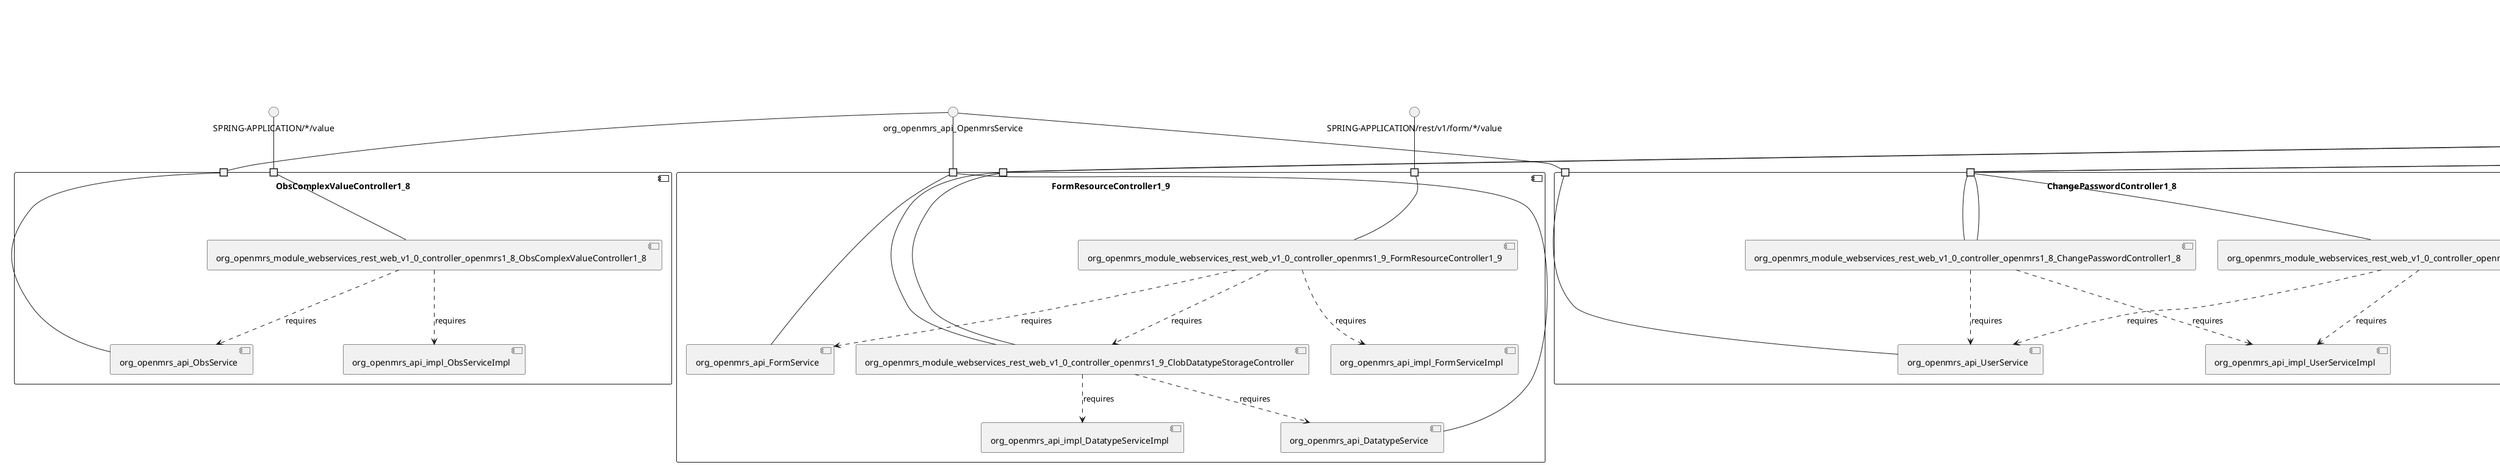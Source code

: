 @startuml
skinparam fixCircleLabelOverlapping true
skinparam componentStyle uml2
component "AddressTemplateController2_0\n\n\n\n\n\n" {
[org_openmrs_module_webservices_rest_web_v1_0_controller_openmrs2_0_AddressTemplateController2_0]
portin " " as AddressTemplateController2_0_requires_SPRING_APPLICATION_
portin " " as AddressTemplateController2_0_requires_SPRING_APPLICATION_
"AddressTemplateController2_0_requires_SPRING_APPLICATION_"--[org_openmrs_module_webservices_rest_web_v1_0_controller_openmrs2_0_AddressTemplateController2_0]
"AddressTemplateController2_0_requires_SPRING_APPLICATION_"--[org_openmrs_module_webservices_rest_web_v1_0_controller_openmrs2_0_AddressTemplateController2_0]
}
interface "SPRING-APPLICATION/" as interface.SPRING_APPLICATION_
interface.SPRING_APPLICATION_--"AddressTemplateController2_0_requires_SPRING_APPLICATION_"
interface "SPRING-APPLICATION/" as interface.SPRING_APPLICATION_
interface.SPRING_APPLICATION_--"AddressTemplateController2_0_requires_SPRING_APPLICATION_"
component "BaseRestController\n\n\n\n\n\n" {
[org_openmrs_module_webservices_rest_web_v1_0_controller_BaseRestController]
}
component "ChangePasswordController1_8\n\n\n\n\n\n" {
[org_openmrs_module_webservices_rest_web_v1_0_controller_openmrs1_8_ChangePasswordController1_8]
[org_openmrs_module_webservices_rest_web_v1_0_controller_openmrs2_2_PasswordResetController2_2]
[org_openmrs_api_UserService]
[org_openmrs_api_impl_UserServiceImpl]
portin " " as ChangePasswordController1_8_requires_org_openmrs_api_OpenmrsService
portin " " as ChangePasswordController1_8_requires_SPRING_APPLICATION_
portin " " as ChangePasswordController1_8_requires_SPRING_APPLICATION_
[org_openmrs_module_webservices_rest_web_v1_0_controller_openmrs1_8_ChangePasswordController1_8]..>[org_openmrs_api_UserService] : requires
[org_openmrs_module_webservices_rest_web_v1_0_controller_openmrs1_8_ChangePasswordController1_8]..>[org_openmrs_api_impl_UserServiceImpl] : requires
[org_openmrs_module_webservices_rest_web_v1_0_controller_openmrs2_2_PasswordResetController2_2]..>[org_openmrs_api_UserService] : requires
[org_openmrs_module_webservices_rest_web_v1_0_controller_openmrs2_2_PasswordResetController2_2]..>[org_openmrs_api_impl_UserServiceImpl] : requires
"ChangePasswordController1_8_requires_org_openmrs_api_OpenmrsService"--[org_openmrs_api_UserService]
"ChangePasswordController1_8_requires_SPRING_APPLICATION_"--[org_openmrs_module_webservices_rest_web_v1_0_controller_openmrs1_8_ChangePasswordController1_8]
"ChangePasswordController1_8_requires_SPRING_APPLICATION_"--[org_openmrs_module_webservices_rest_web_v1_0_controller_openmrs1_8_ChangePasswordController1_8]
"ChangePasswordController1_8_requires_SPRING_APPLICATION_"--[org_openmrs_module_webservices_rest_web_v1_0_controller_openmrs2_2_PasswordResetController2_2]
}
interface "SPRING-APPLICATION/" as interface.SPRING_APPLICATION_
interface.SPRING_APPLICATION_--"ChangePasswordController1_8_requires_SPRING_APPLICATION_"
interface "SPRING-APPLICATION/" as interface.SPRING_APPLICATION_
interface.SPRING_APPLICATION_--"ChangePasswordController1_8_requires_SPRING_APPLICATION_"
interface "org_openmrs_api_OpenmrsService" as interface.org_openmrs_api_OpenmrsService
interface.org_openmrs_api_OpenmrsService--"ChangePasswordController1_8_requires_org_openmrs_api_OpenmrsService"
component "ConceptReferenceController1_9\n\n\n\n\n\n" {
[org_openmrs_module_webservices_rest_web_v1_0_controller_openmrs1_9_ConceptReferenceController1_9]
portin " " as ConceptReferenceController1_9_requires_SPRING_APPLICATION_
portin " " as ConceptReferenceController1_9_requires_SPRING_APPLICATION_
"ConceptReferenceController1_9_requires_SPRING_APPLICATION_"--[org_openmrs_module_webservices_rest_web_v1_0_controller_openmrs1_9_ConceptReferenceController1_9]
"ConceptReferenceController1_9_requires_SPRING_APPLICATION_"--[org_openmrs_module_webservices_rest_web_v1_0_controller_openmrs1_9_ConceptReferenceController1_9]
}
interface "SPRING-APPLICATION/" as interface.SPRING_APPLICATION_
interface.SPRING_APPLICATION_--"ConceptReferenceController1_9_requires_SPRING_APPLICATION_"
interface "SPRING-APPLICATION/" as interface.SPRING_APPLICATION_
interface.SPRING_APPLICATION_--"ConceptReferenceController1_9_requires_SPRING_APPLICATION_"
component "FormResourceController1_9\n\n\n\n\n\n" {
[org_openmrs_api_FormService]
[org_openmrs_api_DatatypeService]
[org_openmrs_api_impl_FormServiceImpl]
[org_openmrs_api_impl_DatatypeServiceImpl]
[org_openmrs_module_webservices_rest_web_v1_0_controller_openmrs1_9_FormResourceController1_9]
[org_openmrs_module_webservices_rest_web_v1_0_controller_openmrs1_9_ClobDatatypeStorageController]
portin " " as FormResourceController1_9_requires_SPRING_APPLICATION_
portin " " as FormResourceController1_9_requires_org_openmrs_api_OpenmrsService
portin " " as FormResourceController1_9_requires_SPRING_APPLICATION_rest_v1_form_value
portin " " as FormResourceController1_9_requires_SPRING_APPLICATION_
[org_openmrs_module_webservices_rest_web_v1_0_controller_openmrs1_9_FormResourceController1_9]..>[org_openmrs_api_FormService] : requires
[org_openmrs_module_webservices_rest_web_v1_0_controller_openmrs1_9_FormResourceController1_9]..>[org_openmrs_module_webservices_rest_web_v1_0_controller_openmrs1_9_ClobDatatypeStorageController] : requires
[org_openmrs_module_webservices_rest_web_v1_0_controller_openmrs1_9_ClobDatatypeStorageController]..>[org_openmrs_api_DatatypeService] : requires
[org_openmrs_module_webservices_rest_web_v1_0_controller_openmrs1_9_FormResourceController1_9]..>[org_openmrs_api_impl_FormServiceImpl] : requires
[org_openmrs_module_webservices_rest_web_v1_0_controller_openmrs1_9_ClobDatatypeStorageController]..>[org_openmrs_api_impl_DatatypeServiceImpl] : requires
"FormResourceController1_9_requires_SPRING_APPLICATION_"--[org_openmrs_module_webservices_rest_web_v1_0_controller_openmrs1_9_ClobDatatypeStorageController]
"FormResourceController1_9_requires_org_openmrs_api_OpenmrsService"--[org_openmrs_api_FormService]
"FormResourceController1_9_requires_SPRING_APPLICATION_rest_v1_form_value"--[org_openmrs_module_webservices_rest_web_v1_0_controller_openmrs1_9_FormResourceController1_9]
"FormResourceController1_9_requires_SPRING_APPLICATION_"--[org_openmrs_module_webservices_rest_web_v1_0_controller_openmrs1_9_ClobDatatypeStorageController]
"FormResourceController1_9_requires_org_openmrs_api_OpenmrsService"--[org_openmrs_api_DatatypeService]
}
interface "SPRING-APPLICATION/" as interface.SPRING_APPLICATION_
interface.SPRING_APPLICATION_--"FormResourceController1_9_requires_SPRING_APPLICATION_"
interface "SPRING-APPLICATION/" as interface.SPRING_APPLICATION_
interface.SPRING_APPLICATION_--"FormResourceController1_9_requires_SPRING_APPLICATION_"
interface "SPRING-APPLICATION/rest/v1/form/*/value" as interface.SPRING_APPLICATION_rest_v1_form_value
interface.SPRING_APPLICATION_rest_v1_form_value--"FormResourceController1_9_requires_SPRING_APPLICATION_rest_v1_form_value"
interface "org_openmrs_api_OpenmrsService" as interface.org_openmrs_api_OpenmrsService
interface.org_openmrs_api_OpenmrsService--"FormResourceController1_9_requires_org_openmrs_api_OpenmrsService"
component "ImplementationIdController2_0\n\n\n\n\n\n" {
[org_openmrs_module_webservices_rest_web_v1_0_controller_openmrs2_0_ImplementationIdController2_0]
portin " " as ImplementationIdController2_0_requires_SPRING_APPLICATION_
portin " " as ImplementationIdController2_0_requires_SPRING_APPLICATION_
"ImplementationIdController2_0_requires_SPRING_APPLICATION_"--[org_openmrs_module_webservices_rest_web_v1_0_controller_openmrs2_0_ImplementationIdController2_0]
"ImplementationIdController2_0_requires_SPRING_APPLICATION_"--[org_openmrs_module_webservices_rest_web_v1_0_controller_openmrs2_0_ImplementationIdController2_0]
}
interface "SPRING-APPLICATION/" as interface.SPRING_APPLICATION_
interface.SPRING_APPLICATION_--"ImplementationIdController2_0_requires_SPRING_APPLICATION_"
interface "SPRING-APPLICATION/" as interface.SPRING_APPLICATION_
interface.SPRING_APPLICATION_--"ImplementationIdController2_0_requires_SPRING_APPLICATION_"
component "LocaleAndThemeConfigurationController2_0\n\n\n\n\n\n" {
[org_openmrs_module_webservices_rest_web_v1_0_controller_openmrs2_0_LocaleAndThemeConfigurationController2_0]
portin " " as LocaleAndThemeConfigurationController2_0_requires_SPRING_APPLICATION_
portin " " as LocaleAndThemeConfigurationController2_0_requires_SPRING_APPLICATION_
"LocaleAndThemeConfigurationController2_0_requires_SPRING_APPLICATION_"--[org_openmrs_module_webservices_rest_web_v1_0_controller_openmrs2_0_LocaleAndThemeConfigurationController2_0]
"LocaleAndThemeConfigurationController2_0_requires_SPRING_APPLICATION_"--[org_openmrs_module_webservices_rest_web_v1_0_controller_openmrs2_0_LocaleAndThemeConfigurationController2_0]
}
interface "SPRING-APPLICATION/" as interface.SPRING_APPLICATION_
interface.SPRING_APPLICATION_--"LocaleAndThemeConfigurationController2_0_requires_SPRING_APPLICATION_"
interface "SPRING-APPLICATION/" as interface.SPRING_APPLICATION_
interface.SPRING_APPLICATION_--"LocaleAndThemeConfigurationController2_0_requires_SPRING_APPLICATION_"
component "LoggedInUsersController2_0\n\n\n\n\n\n" {
[org_openmrs_module_webservices_rest_web_v1_0_controller_openmrs2_0_LoggedInUsersController2_0]
portin " " as LoggedInUsersController2_0_requires_SPRING_APPLICATION_
portin " " as LoggedInUsersController2_0_requires_SPRING_APPLICATION_
"LoggedInUsersController2_0_requires_SPRING_APPLICATION_"--[org_openmrs_module_webservices_rest_web_v1_0_controller_openmrs2_0_LoggedInUsersController2_0]
"LoggedInUsersController2_0_requires_SPRING_APPLICATION_"--[org_openmrs_module_webservices_rest_web_v1_0_controller_openmrs2_0_LoggedInUsersController2_0]
}
interface "SPRING-APPLICATION/" as interface.SPRING_APPLICATION_
interface.SPRING_APPLICATION_--"LoggedInUsersController2_0_requires_SPRING_APPLICATION_"
interface "SPRING-APPLICATION/" as interface.SPRING_APPLICATION_
interface.SPRING_APPLICATION_--"LoggedInUsersController2_0_requires_SPRING_APPLICATION_"
component "NameTemplateController2_0\n\n\n\n\n\n" {
[org_openmrs_module_webservices_rest_web_v1_0_controller_openmrs2_0_NameTemplateController2_0]
portin " " as NameTemplateController2_0_requires_SPRING_APPLICATION_
portin " " as NameTemplateController2_0_requires_SPRING_APPLICATION_
"NameTemplateController2_0_requires_SPRING_APPLICATION_"--[org_openmrs_module_webservices_rest_web_v1_0_controller_openmrs2_0_NameTemplateController2_0]
"NameTemplateController2_0_requires_SPRING_APPLICATION_"--[org_openmrs_module_webservices_rest_web_v1_0_controller_openmrs2_0_NameTemplateController2_0]
}
interface "SPRING-APPLICATION/" as interface.SPRING_APPLICATION_
interface.SPRING_APPLICATION_--"NameTemplateController2_0_requires_SPRING_APPLICATION_"
interface "SPRING-APPLICATION/" as interface.SPRING_APPLICATION_
interface.SPRING_APPLICATION_--"NameTemplateController2_0_requires_SPRING_APPLICATION_"
component "ObsComplexValueController1_8\n\n\n\n\n\n" {
[org_openmrs_api_impl_ObsServiceImpl]
[org_openmrs_api_ObsService]
[org_openmrs_module_webservices_rest_web_v1_0_controller_openmrs1_8_ObsComplexValueController1_8]
portin " " as ObsComplexValueController1_8_requires_org_openmrs_api_OpenmrsService
portin " " as ObsComplexValueController1_8_requires_SPRING_APPLICATION_value
[org_openmrs_module_webservices_rest_web_v1_0_controller_openmrs1_8_ObsComplexValueController1_8]..>[org_openmrs_api_impl_ObsServiceImpl] : requires
[org_openmrs_module_webservices_rest_web_v1_0_controller_openmrs1_8_ObsComplexValueController1_8]..>[org_openmrs_api_ObsService] : requires
"ObsComplexValueController1_8_requires_SPRING_APPLICATION_value"--[org_openmrs_module_webservices_rest_web_v1_0_controller_openmrs1_8_ObsComplexValueController1_8]
"ObsComplexValueController1_8_requires_org_openmrs_api_OpenmrsService"--[org_openmrs_api_ObsService]
}
interface "SPRING-APPLICATION/*/value" as interface.SPRING_APPLICATION_value
interface.SPRING_APPLICATION_value--"ObsComplexValueController1_8_requires_SPRING_APPLICATION_value"
interface "org_openmrs_api_OpenmrsService" as interface.org_openmrs_api_OpenmrsService
interface.org_openmrs_api_OpenmrsService--"ObsComplexValueController1_8_requires_org_openmrs_api_OpenmrsService"
component "SearchIndexController2_0\n\n\n\n\n\n" {
[org_openmrs_module_webservices_rest_web_v1_0_controller_MainSubResourceController]
[org_openmrs_module_webservices_rest_web_v1_0_controller_openmrs2_0_SearchIndexController2_0]
[org_openmrs_module_webservices_rest_web_v1_0_controller_openmrs2_0_ClearDbCacheController2_0]
[org_openmrs_module_webservices_rest_web_v1_0_controller_MainResourceController]
[org_openmrs_module_webservices_rest_web_v1_0_controller_openmrs1_8_HL7MessageController1_8]
[org_openmrs_module_webservices_rest_web_v1_0_controller_openmrs1_9_SessionController1_9]
[org_openmrs_module_webservices_rest_web_v1_0_controller_BaseUriSetup]
[org_openmrs_module_webservices_rest_web_api_RestService]
[org_openmrs_module_webservices_rest_web_api_impl_RestServiceImpl]
portin " " as SearchIndexController2_0_requires_SPRING_APPLICATION_
portin " " as SearchIndexController2_0_requires_SPRING_APPLICATION_
portin " " as SearchIndexController2_0_requires_SPRING_APPLICATION_
portin " " as SearchIndexController2_0_requires_SPRING_APPLICATION_
portin " " as SearchIndexController2_0_requires_SPRING_APPLICATION_
portin " " as SearchIndexController2_0_requires_SPRING_APPLICATION_rest_v1_hl7
portin " " as SearchIndexController2_0_requires_SPRING_APPLICATION_
[org_openmrs_module_webservices_rest_web_v1_0_controller_MainResourceController]..>[org_openmrs_module_webservices_rest_web_v1_0_controller_BaseUriSetup] : requires
[org_openmrs_module_webservices_rest_web_v1_0_controller_MainSubResourceController]..>[org_openmrs_module_webservices_rest_web_api_impl_RestServiceImpl] : requires
[org_openmrs_module_webservices_rest_web_v1_0_controller_MainResourceController]..>[org_openmrs_module_webservices_rest_web_api_RestService] : requires
[org_openmrs_module_webservices_rest_web_v1_0_controller_openmrs2_0_ClearDbCacheController2_0]..>[org_openmrs_module_webservices_rest_web_api_impl_RestServiceImpl] : requires
[org_openmrs_module_webservices_rest_web_v1_0_controller_openmrs1_9_SessionController1_9]..>[org_openmrs_module_webservices_rest_web_api_RestService] : requires
[org_openmrs_module_webservices_rest_web_v1_0_controller_MainSubResourceController]..>[org_openmrs_module_webservices_rest_web_v1_0_controller_BaseUriSetup] : requires
[org_openmrs_module_webservices_rest_web_v1_0_controller_openmrs1_8_HL7MessageController1_8]..>[org_openmrs_module_webservices_rest_web_v1_0_controller_MainResourceController] : requires
[org_openmrs_module_webservices_rest_web_v1_0_controller_openmrs2_0_ClearDbCacheController2_0]..>[org_openmrs_module_webservices_rest_web_api_RestService] : requires
[org_openmrs_module_webservices_rest_web_v1_0_controller_MainResourceController]..>[org_openmrs_module_webservices_rest_web_api_impl_RestServiceImpl] : requires
[org_openmrs_module_webservices_rest_web_v1_0_controller_openmrs2_0_SearchIndexController2_0]..>[org_openmrs_module_webservices_rest_web_api_impl_RestServiceImpl] : requires
[org_openmrs_module_webservices_rest_web_v1_0_controller_openmrs2_0_SearchIndexController2_0]..>[org_openmrs_module_webservices_rest_web_api_RestService] : requires
[org_openmrs_module_webservices_rest_web_v1_0_controller_openmrs1_9_SessionController1_9]..>[org_openmrs_module_webservices_rest_web_api_impl_RestServiceImpl] : requires
[org_openmrs_module_webservices_rest_web_v1_0_controller_MainSubResourceController]..>[org_openmrs_module_webservices_rest_web_api_RestService] : requires
"SearchIndexController2_0_requires_SPRING_APPLICATION_"--[org_openmrs_module_webservices_rest_web_v1_0_controller_openmrs2_0_ClearDbCacheController2_0]
"SearchIndexController2_0_requires_SPRING_APPLICATION_"--[org_openmrs_module_webservices_rest_web_v1_0_controller_MainSubResourceController]
"SearchIndexController2_0_requires_SPRING_APPLICATION_rest_v1_hl7"--[org_openmrs_module_webservices_rest_web_v1_0_controller_openmrs1_8_HL7MessageController1_8]
"SearchIndexController2_0_requires_SPRING_APPLICATION_"--[org_openmrs_module_webservices_rest_web_v1_0_controller_MainResourceController]
"SearchIndexController2_0_requires_SPRING_APPLICATION_"--[org_openmrs_module_webservices_rest_web_v1_0_controller_openmrs1_9_SessionController1_9]
"SearchIndexController2_0_requires_SPRING_APPLICATION_"--[org_openmrs_module_webservices_rest_web_v1_0_controller_openmrs2_0_SearchIndexController2_0]
"SearchIndexController2_0_requires_SPRING_APPLICATION_"--[org_openmrs_module_webservices_rest_web_v1_0_controller_openmrs1_9_SessionController1_9]
"SearchIndexController2_0_requires_SPRING_APPLICATION_"--[org_openmrs_module_webservices_rest_web_v1_0_controller_openmrs2_0_ClearDbCacheController2_0]
"SearchIndexController2_0_requires_SPRING_APPLICATION_"--[org_openmrs_module_webservices_rest_web_v1_0_controller_MainResourceController]
"SearchIndexController2_0_requires_SPRING_APPLICATION_"--[org_openmrs_module_webservices_rest_web_v1_0_controller_MainSubResourceController]
"SearchIndexController2_0_requires_SPRING_APPLICATION_"--[org_openmrs_module_webservices_rest_web_v1_0_controller_openmrs2_0_SearchIndexController2_0]
}
interface "SPRING-APPLICATION/" as interface.SPRING_APPLICATION_
interface.SPRING_APPLICATION_--"SearchIndexController2_0_requires_SPRING_APPLICATION_"
interface "SPRING-APPLICATION/" as interface.SPRING_APPLICATION_
interface.SPRING_APPLICATION_--"SearchIndexController2_0_requires_SPRING_APPLICATION_"
interface "SPRING-APPLICATION/" as interface.SPRING_APPLICATION_
interface.SPRING_APPLICATION_--"SearchIndexController2_0_requires_SPRING_APPLICATION_"
interface "SPRING-APPLICATION/" as interface.SPRING_APPLICATION_
interface.SPRING_APPLICATION_--"SearchIndexController2_0_requires_SPRING_APPLICATION_"
interface "SPRING-APPLICATION/" as interface.SPRING_APPLICATION_
interface.SPRING_APPLICATION_--"SearchIndexController2_0_requires_SPRING_APPLICATION_"
interface "SPRING-APPLICATION/" as interface.SPRING_APPLICATION_
interface.SPRING_APPLICATION_--"SearchIndexController2_0_requires_SPRING_APPLICATION_"
interface "SPRING-APPLICATION/rest/v1/hl7" as interface.SPRING_APPLICATION_rest_v1_hl7
interface.SPRING_APPLICATION_rest_v1_hl7--"SearchIndexController2_0_requires_SPRING_APPLICATION_rest_v1_hl7"
component "SettingsFormController\n\n\n\n\n\n" {
[org_openmrs_module_webservices_rest_web_controller_SettingsFormController]
portin " " as SettingsFormController_requires_SPRING_APPLICATION_module_webservices_rest_settings
"SettingsFormController_requires_SPRING_APPLICATION_module_webservices_rest_settings"--[org_openmrs_module_webservices_rest_web_controller_SettingsFormController]
}
interface "SPRING-APPLICATION/module/webservices/rest/settings" as interface.SPRING_APPLICATION_module_webservices_rest_settings
interface.SPRING_APPLICATION_module_webservices_rest_settings--"SettingsFormController_requires_SPRING_APPLICATION_module_webservices_rest_settings"
component "SwaggerDocController\n\n\n\n\n\n" {
[org_openmrs_module_webservices_rest_web_controller_SwaggerDocController]
portin " " as SwaggerDocController_requires_SPRING_APPLICATION_module_webservices_rest_apiDocs
"SwaggerDocController_requires_SPRING_APPLICATION_module_webservices_rest_apiDocs"--[org_openmrs_module_webservices_rest_web_controller_SwaggerDocController]
}
interface "SPRING-APPLICATION/module/webservices/rest/apiDocs" as interface.SPRING_APPLICATION_module_webservices_rest_apiDocs
interface.SPRING_APPLICATION_module_webservices_rest_apiDocs--"SwaggerDocController_requires_SPRING_APPLICATION_module_webservices_rest_apiDocs"
component "SwaggerSpecificationController\n\n\n\n\n\n" {
[org_openmrs_module_webservices_rest_web_controller_SwaggerSpecificationController]
portin " " as SwaggerSpecificationController_requires_SPRING_APPLICATION_module_webservices_rest_swagger_json
"SwaggerSpecificationController_requires_SPRING_APPLICATION_module_webservices_rest_swagger_json"--[org_openmrs_module_webservices_rest_web_controller_SwaggerSpecificationController]
}
interface "SPRING-APPLICATION/module/webservices/rest/swagger_json" as interface.SPRING_APPLICATION_module_webservices_rest_swagger_json
interface.SPRING_APPLICATION_module_webservices_rest_swagger_json--"SwaggerSpecificationController_requires_SPRING_APPLICATION_module_webservices_rest_swagger_json"
component "UnknownResourceController\n\n\n\n\n\n" {
[org_openmrs_module_webservices_rest_web_v1_0_controller_UnknownResourceController]
portin " " as UnknownResourceController_requires_SPRING_APPLICATION_rest_unknownResource
"UnknownResourceController_requires_SPRING_APPLICATION_rest_unknownResource"--[org_openmrs_module_webservices_rest_web_v1_0_controller_UnknownResourceController]
}
interface "SPRING-APPLICATION/rest/unknownResource" as interface.SPRING_APPLICATION_rest_unknownResource
interface.SPRING_APPLICATION_rest_unknownResource--"UnknownResourceController_requires_SPRING_APPLICATION_rest_unknownResource"
component "VisitConfigurationController2_0\n\n\n\n\n\n" {
[org_openmrs_module_webservices_rest_web_v1_0_controller_openmrs2_0_VisitConfigurationController2_0]
portin " " as VisitConfigurationController2_0_requires_SPRING_APPLICATION_
portin " " as VisitConfigurationController2_0_requires_SPRING_APPLICATION_
"VisitConfigurationController2_0_requires_SPRING_APPLICATION_"--[org_openmrs_module_webservices_rest_web_v1_0_controller_openmrs2_0_VisitConfigurationController2_0]
"VisitConfigurationController2_0_requires_SPRING_APPLICATION_"--[org_openmrs_module_webservices_rest_web_v1_0_controller_openmrs2_0_VisitConfigurationController2_0]
}
interface "SPRING-APPLICATION/" as interface.SPRING_APPLICATION_
interface.SPRING_APPLICATION_--"VisitConfigurationController2_0_requires_SPRING_APPLICATION_"
interface "SPRING-APPLICATION/" as interface.SPRING_APPLICATION_
interface.SPRING_APPLICATION_--"VisitConfigurationController2_0_requires_SPRING_APPLICATION_"

@enduml
